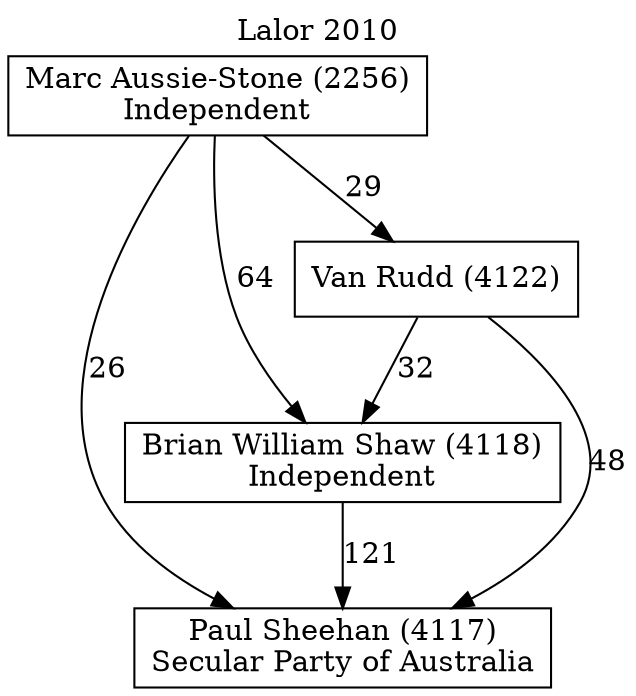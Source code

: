 // House preference flow
digraph "Paul Sheehan (4117)_Lalor_2010" {
	graph [label="Lalor 2010" labelloc=t mclimit=10]
	node [shape=box]
	"Paul Sheehan (4117)" [label="Paul Sheehan (4117)
Secular Party of Australia"]
	"Brian William Shaw (4118)" [label="Brian William Shaw (4118)
Independent"]
	"Van Rudd (4122)" [label="Van Rudd (4122)
"]
	"Marc Aussie-Stone (2256)" [label="Marc Aussie-Stone (2256)
Independent"]
	"Brian William Shaw (4118)" -> "Paul Sheehan (4117)" [label=121]
	"Van Rudd (4122)" -> "Brian William Shaw (4118)" [label=32]
	"Marc Aussie-Stone (2256)" -> "Van Rudd (4122)" [label=29]
	"Van Rudd (4122)" -> "Paul Sheehan (4117)" [label=48]
	"Marc Aussie-Stone (2256)" -> "Paul Sheehan (4117)" [label=26]
	"Marc Aussie-Stone (2256)" -> "Brian William Shaw (4118)" [label=64]
}
